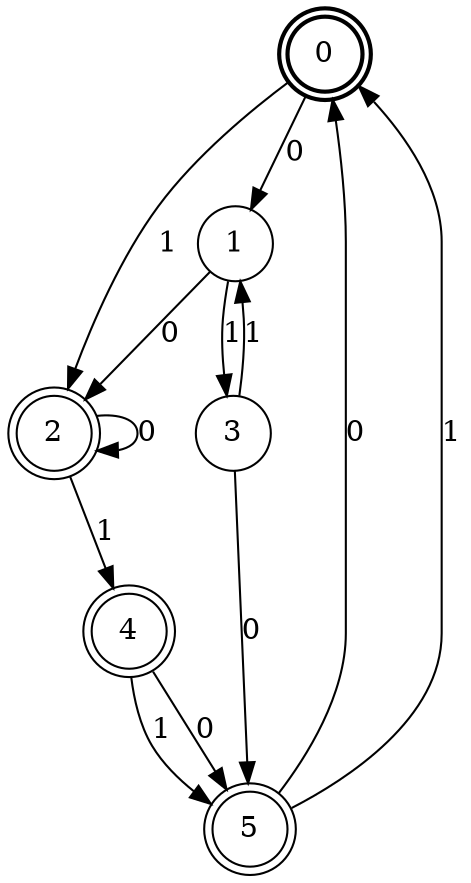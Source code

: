 digraph Automat {
    node [shape = circle];
    0 [style = "bold"];
    0 [peripheries=2]
    0 -> 1 [label = "0"];
    0 -> 2 [label = "1"];
    1 -> 2 [label = "0"];
    1 -> 3 [label = "1"];
    2 [peripheries=2]
    2 -> 2 [label = "0"];
    2 -> 4 [label = "1"];
    3 -> 5 [label = "0"];
    3 -> 1 [label = "1"];
    4 [peripheries=2]
    4 -> 5 [label = "0"];
    4 -> 5 [label = "1"];
    5 [peripheries=2]
    5 -> 0 [label = "0"];
    5 -> 0 [label = "1"];
}
